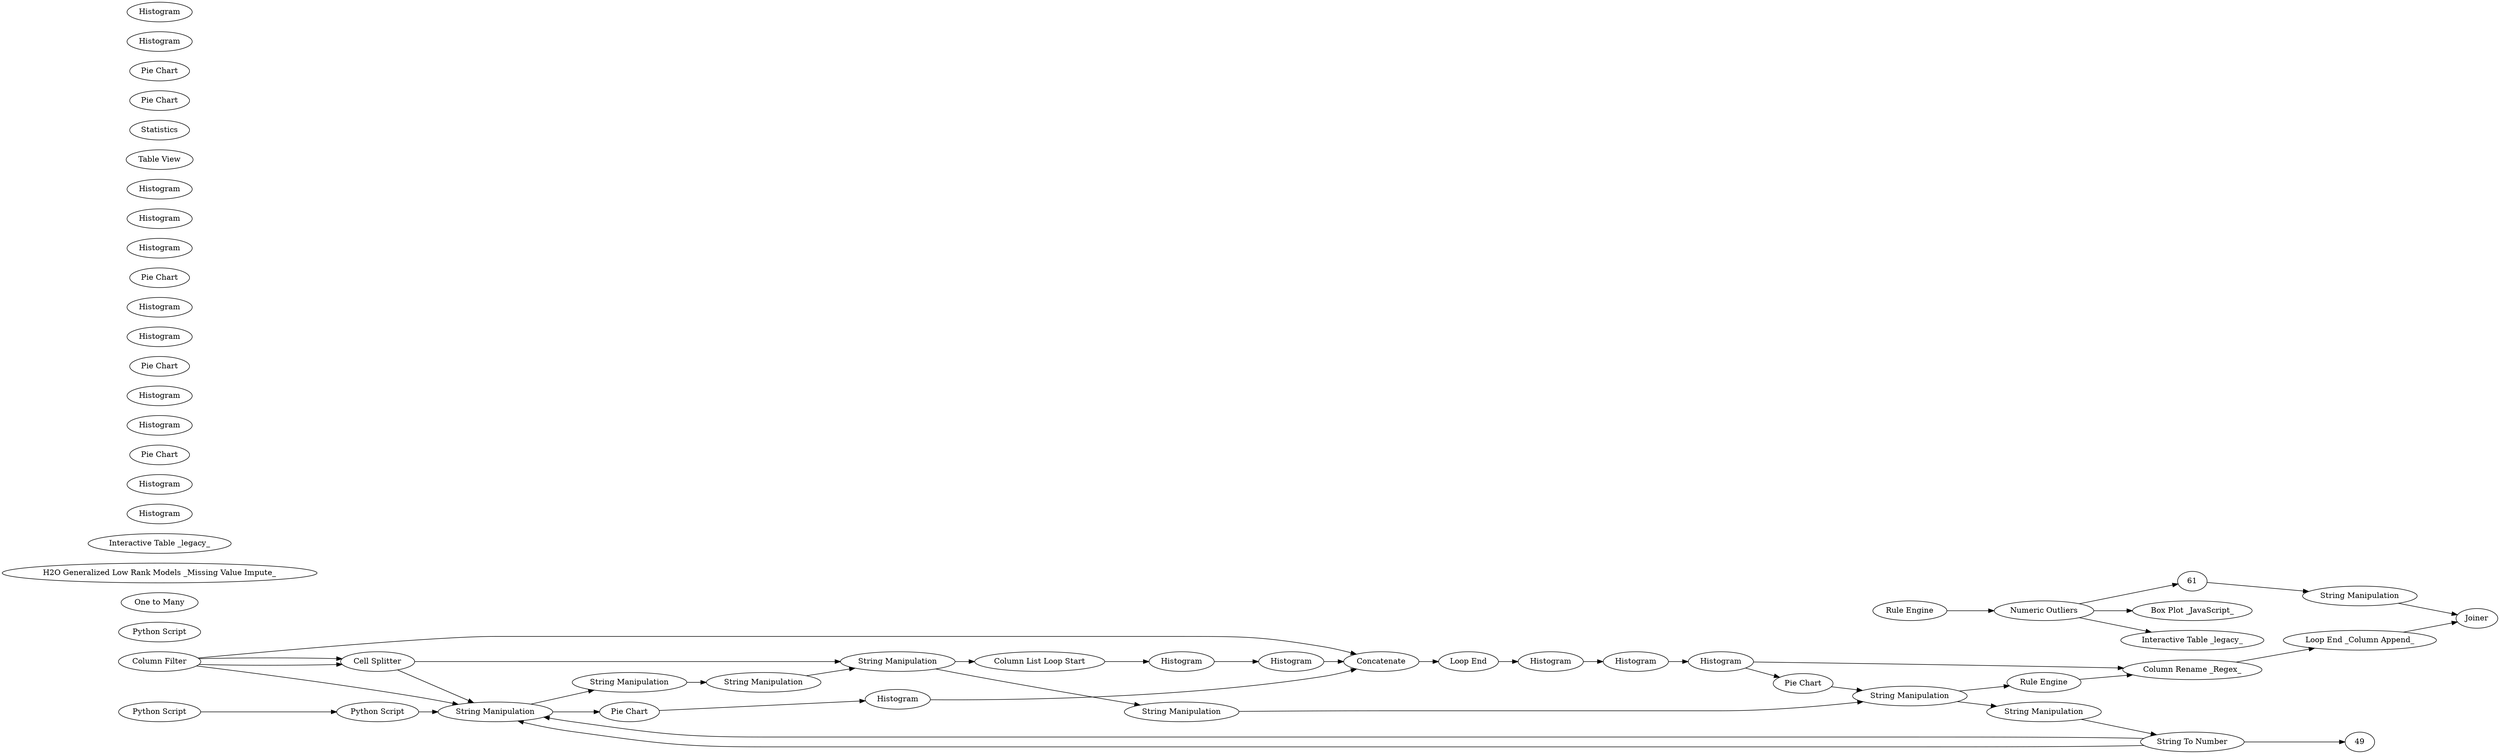 digraph {
	1 [label="CSV Reader"]
	2 [label="Interactive Table _legacy_"]
	3 [label=Statistics]
	46 [label="Python Script"]
	47 [label="Python Script"]
	48 [label="Python Script"]
	50 [label="One to Many"]
	59 [label="String Manipulation"]
	1 [label="Column Filter"]
	2 [label="Cell Splitter"]
	3 [label=Concatenate]
	5 [label="Column List Loop Start"]
	6 [label="Loop End"]
	7 [label="Column Filter"]
	11 [label="Column Filter"]
	12 [label="Column Name Extractor"]
	14 [label="Column Renamer"]
	15 [label="Duplicate Row Filter"]
	16 [label="Duplicate Row Filter"]
	17 [label="Duplicate Row Filter"]
	18 [label="Missing Value"]
	20 [label="Table Row To Variable Loop Start"]
	28 [label="Column Expressions"]
	29 [label="Column Rename _Regex_"]
	31 [label="Column Filter"]
	32 [label="Loop End _Column Append_"]
	33 [label=Joiner]
	34 [label="Rule Engine"]
	56 [label="String Manipulation"]
	60 [label="H2O Generalized Low Rank Models _Missing Value Impute_"]
	51 [label="Box Plot _JavaScript_"]
	52 [label="Rule Engine"]
	55 [label="Numeric Outliers"]
	56 [label="Box Plot _JavaScript_"]
	57 [label="Interactive Table _legacy_"]
	8 [label=Histogram]
	12 [label=Histogram]
	13 [label=Histogram]
	14 [label="Pie Chart"]
	15 [label=Histogram]
	16 [label=Histogram]
	17 [label=Histogram]
	18 [label=Histogram]
	19 [label="Pie Chart"]
	20 [label=Histogram]
	21 [label=Histogram]
	22 [label=Histogram]
	23 [label="Pie Chart"]
	24 [label=Histogram]
	25 [label=Histogram]
	26 [label="Pie Chart"]
	27 [label=Histogram]
	28 [label="Pie Chart"]
	35 [label=Histogram]
	36 [label=Histogram]
	37 [label="Table View"]
	38 [label=Statistics]
	39 [label="Pie Chart"]
	40 [label="Pie Chart"]
	41 [label=Histogram]
	42 [label=Histogram]
	4 [label="String To Number"]
	7 [label="String Manipulation"]
	9 [label="String Manipulation"]
	10 [label="String Manipulation"]
	11 [label="String Manipulation"]
	30 [label="String Manipulation"]
	31 [label="String Manipulation"]
	45 [label="String Manipulation"]
	51 [label="Interactive Table _legacy_"]
	1 -> 2
	2 -> 7
	2 -> 11
	3 -> 6
	5 -> 16
	6 -> 17
	7 -> 14
	11 -> 5
	12 -> 3
	14 -> 15
	15 -> 3
	16 -> 12
	17 -> 18
	18 -> 20
	20 -> 28
	20 -> 29
	28 -> 31
	29 -> 32
	31 -> 34
	32 -> 33
	34 -> 29
	46 -> 47
	47 -> 7
	59 -> 33
	52 -> 55
	55 -> 56
	55 -> 57
	61 -> 59
	55 -> 61
	7 -> 9
	9 -> 10
	10 -> 11
	11 -> 30
	30 -> 31
	31 -> 45
	4 -> 7
	45 -> 4
	1 -> 3
	1 -> 7
	1 -> 2
	4 -> 49
	4 -> 7
	rankdir=LR
}
